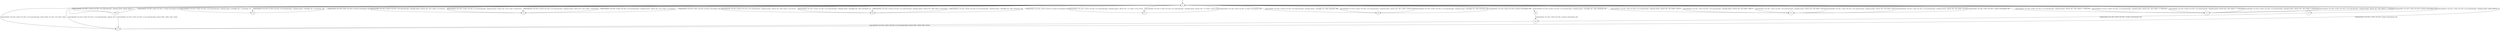 digraph LTS {
S00[shape=point]
S1[label=S1,shape=circle];
S2[label=S2,shape=circle];
S3[label=S3,shape=circle];
S4[label=S4,shape=circle];
S5[label=S5,shape=circle];
S6[label=S6,shape=circle];
S7[label=S7,shape=circle];
S8[label=S8,shape=circle];
S9[label=S9,shape=circle];
S10[label=S10,shape=circle];
S11[label=S11,shape=circle];
S12[label=S12,shape=circle];
S13[label=S13,shape=circle];
S00 -> S1
S1 -> S2[label ="!/json.htm(Host=192.168.1.2;Dest=192.168.1.11;Uri=/json.htm;type= devices; filter= all; used= true; order= Name)"];
S1 -> S2[label ="!/json.htm(Host=192.168.1.2;Dest=192.168.1.11;Uri=/json.htm;type= cameras; rid= )"];
S1 -> S2[label ="!/json.htm(Host=192.168.1.2;Dest=192.168.1.11;Uri=/json.htm;type= devices; filter= utility; order= Name)"];
S1 -> S3[label ="?/json.htm(Host=192.168.1.11;Dest=192.168.1.2;Uri=/json.htm;type= command; param= getlog; loglevel= 2)"];
S1 -> S4[label ="?/json.htm(Host=192.168.1.51;Dest=192.168.1.2;Uri=/json.htm;type= command; param= switchlight; idx= 0; switchcmd= On)"];
S1 -> S4[label ="?/json.htm(Host=192.168.1.51;Dest=192.168.1.2;Uri=/json.htm;type= command; param= switchlight; idx= 0; switchcmd= Off)"];
S1 -> S5[label ="?/json.htm(Host=192.168.1.22;Dest=192.168.1.2;Uri=/json.htm;type= command; param= udevice; idx= 1922; svalue= 19.70:46.50:0)"];
S1 -> S5[label ="?/json.htm(Host=192.168.1.22;Dest=192.168.1.2;Uri=/json.htm;type= command; param= udevice; idx= 1922; svalue= 19.80:46.50:0)"];
S1 -> S5[label ="?/json.htm(Host=192.168.1.22;Dest=192.168.1.2;Uri=/json.htm;type= command; param= udevice; idx= 1922; svalue= 19.80:46.60:0)"];
S1 -> S5[label ="?/json.htm(Host=192.168.1.22;Dest=192.168.1.2;Uri=/json.htm;type= command; param= udevice; idx= 1922; svalue= 19.70:46.60:0)"];
S1 -> S6[label ="?/json.htm(Host=192.168.1.53;Dest=192.168.1.2;Uri=/json.htm;type= command; param= udevice; idx= 3846; svalue= 18.10:26.60:2)"];
S1 -> S6[label ="?/json.htm(Host=192.168.1.53;Dest=192.168.1.2;Uri=/json.htm;type= command; param= switchlight; idx= 3845; switchcmd= On)"];
S1 -> S6[label ="?/json.htm(Host=192.168.1.53;Dest=192.168.1.2;Uri=/json.htm;type= command; param= udevice; idx= 3846; svalue= 18.00:26.60:2)"];
S1 -> S6[label ="?/json.htm(Host=192.168.1.53;Dest=192.168.1.2;Uri=/json.htm;type= command; param= switchlight; idx= 3845; switchcmd= Off)"];
S1 -> S7[label ="?/json.htm(Host=192.168.1.21;Dest=192.168.1.2;Uri=/json.htm;type= command; param= udevice; idx= 115; svalue= 16.50:15.00:0)"];
S1 -> S7[label ="?/json.htm(Host=192.168.1.21;Dest=192.168.1.2;Uri=/json.htm;type= command; param= udevice; idx= 115; svalue= 16.60:15.00:0)"];
S1 -> S8[label ="?/json.htm(Host=192.168.1.52;Dest=192.168.1.2;Uri=/json.htm;type= command; param= switchlight; idx= 3848; switchcmd= Off)"];
S1 -> S8[label ="?/json.htm(Host=192.168.1.52;Dest=192.168.1.2;Uri=/json.htm;type= command; param= udevice; idx= 3847; svalue= 18.80:24.70:2)"];
S1 -> S8[label ="?/json.htm(Host=192.168.1.52;Dest=192.168.1.2;Uri=/json.htm;type= command; param= switchlight; idx= 3848; switchcmd= On)"];
S1 -> S9[label ="?/json.htm(Host=192.168.1.53;Dest=192.168.1.2;Uri=/json.htm;type= command; param= switchlight; idx= 3845; switchcmd= On)"];
S1 -> S11[label ="?/json.htm(Host=192.168.1.7;Dest=192.168.1.2;Uri=/json.htm;type= command; param= udevice; idx= 558; svalue= 1441.67)"];
S1 -> S11[label ="?/json.htm(Host=192.168.1.7;Dest=192.168.1.2;Uri=/json.htm;type= command; param= udevice; idx= 558; svalue= 1409.17)"];
S1 -> S11[label ="?/json.htm(Host=192.168.1.7;Dest=192.168.1.2;Uri=/json.htm;type= command; param= udevice; idx= 558; svalue= 1431.67)"];
S1 -> S11[label ="?/json.htm(Host=192.168.1.7;Dest=192.168.1.2;Uri=/json.htm;type= command; param= udevice; idx= 558; svalue= 1434.17)"];
S1 -> S11[label ="?/json.htm(Host=192.168.1.7;Dest=192.168.1.2;Uri=/json.htm;type= command; param= udevice; idx= 558; svalue= 1412.50)"];
S1 -> S12[label ="?/json.htm(Host=192.168.1.23;Dest=192.168.1.2;Uri=/json.htm;type= command; param= udevice; idx= 1923; svalue= 17.70:49.10:0)"];
S1 -> S12[label ="?/json.htm(Host=192.168.1.23;Dest=192.168.1.2;Uri=/json.htm;type= command; param= udevice; idx= 1923; svalue= 17.70:49.20:0)"];
S1 -> S12[label ="?/json.htm(Host=192.168.1.23;Dest=192.168.1.2;Uri=/json.htm;type= command; param= udevice; idx= 1923; svalue= 17.70:49.30:0)"];
S1 -> S12[label ="?/json.htm(Host=192.168.1.23;Dest=192.168.1.2;Uri=/json.htm;type= command; param= udevice; idx= 1923; svalue= 17.80:49.20:0)"];
S1 -> S12[label ="?/json.htm(Host=192.168.1.23;Dest=192.168.1.2;Uri=/json.htm;type= command; param= udevice; idx= 1923; svalue= 17.70:49.60:0)"];
S1 -> S13[label ="?/json.htm(Host=192.168.1.11;Dest=192.168.1.2;Uri=/json.htm;type= command; param= getlog; loglevel= 2)"];
S2 -> S1[label ="?response(Host=192.168.1.11;Dest=192.168.1.2;status=200;response=OK)"];
S3 -> S1[label ="!response(Host=192.168.1.2;Dest=192.168.1.11;status=200;response=OK)"];
S4 -> S1[label ="!response(Host=192.168.1.2;Dest=192.168.1.51;status=200;response=OK)"];
S5 -> S1[label ="!response(Host=192.168.1.2;Dest=192.168.1.22;status=200;response=OK)"];
S6 -> S1[label ="!response(Host=192.168.1.2;Dest=192.168.1.53;status=200;response=OK)"];
S7 -> S1[label ="!response(Host=192.168.1.2;Dest=192.168.1.21;status=200;response=OK)"];
S8 -> S1[label ="!response(Host=192.168.1.2;Dest=192.168.1.52;status=200;response=OK)"];
S9 -> S10[label ="!response(Host=192.168.1.2;Dest=192.168.1.53;status=200;response=OK)"];
S10 -> S2[label ="!/json.htm(Host=192.168.1.2;Dest=192.168.1.11;Uri=/json.htm;type= devices; filter= utility; order= Name)"];
S11 -> S1[label ="!response(Host=192.168.1.2;Dest=192.168.1.7;status=200;response=OK)"];
S12 -> S1[label ="!response(Host=192.168.1.2;Dest=192.168.1.23;status=200;response=OK)"];
S13 -> S10[label ="!response(Host=192.168.1.2;Dest=192.168.1.11;status=200;response=OK)"];
}
